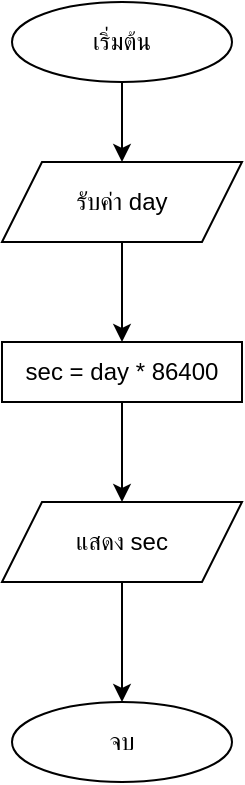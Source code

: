 <mxfile version="25.0.3">
  <diagram name="Page-1" id="ZFxcqJ3blyVu-i58ZjUI">
    <mxGraphModel dx="1050" dy="522" grid="1" gridSize="10" guides="1" tooltips="1" connect="1" arrows="1" fold="1" page="1" pageScale="1" pageWidth="827" pageHeight="1169" math="0" shadow="0">
      <root>
        <mxCell id="0" />
        <mxCell id="1" parent="0" />
        <mxCell id="-sknMunt8sRPr3Xp3tY4-3" value="" style="edgeStyle=orthogonalEdgeStyle;rounded=0;orthogonalLoop=1;jettySize=auto;html=1;" edge="1" parent="1" source="-sknMunt8sRPr3Xp3tY4-1" target="-sknMunt8sRPr3Xp3tY4-2">
          <mxGeometry relative="1" as="geometry" />
        </mxCell>
        <mxCell id="-sknMunt8sRPr3Xp3tY4-1" value="เริ่มต้น" style="ellipse;whiteSpace=wrap;html=1;" vertex="1" parent="1">
          <mxGeometry x="359" y="30" width="110" height="40" as="geometry" />
        </mxCell>
        <mxCell id="-sknMunt8sRPr3Xp3tY4-5" value="" style="edgeStyle=orthogonalEdgeStyle;rounded=0;orthogonalLoop=1;jettySize=auto;html=1;" edge="1" parent="1" source="-sknMunt8sRPr3Xp3tY4-2" target="-sknMunt8sRPr3Xp3tY4-4">
          <mxGeometry relative="1" as="geometry" />
        </mxCell>
        <mxCell id="-sknMunt8sRPr3Xp3tY4-2" value="รับค่า day" style="shape=parallelogram;perimeter=parallelogramPerimeter;whiteSpace=wrap;html=1;fixedSize=1;" vertex="1" parent="1">
          <mxGeometry x="354" y="110" width="120" height="40" as="geometry" />
        </mxCell>
        <mxCell id="-sknMunt8sRPr3Xp3tY4-8" value="" style="edgeStyle=orthogonalEdgeStyle;rounded=0;orthogonalLoop=1;jettySize=auto;html=1;" edge="1" parent="1" source="-sknMunt8sRPr3Xp3tY4-4" target="-sknMunt8sRPr3Xp3tY4-6">
          <mxGeometry relative="1" as="geometry" />
        </mxCell>
        <mxCell id="-sknMunt8sRPr3Xp3tY4-4" value="sec = day * 86400" style="rounded=0;whiteSpace=wrap;html=1;" vertex="1" parent="1">
          <mxGeometry x="354" y="200" width="120" height="30" as="geometry" />
        </mxCell>
        <mxCell id="-sknMunt8sRPr3Xp3tY4-9" value="" style="edgeStyle=orthogonalEdgeStyle;rounded=0;orthogonalLoop=1;jettySize=auto;html=1;" edge="1" parent="1" source="-sknMunt8sRPr3Xp3tY4-6" target="-sknMunt8sRPr3Xp3tY4-7">
          <mxGeometry relative="1" as="geometry" />
        </mxCell>
        <mxCell id="-sknMunt8sRPr3Xp3tY4-6" value="แสดง sec" style="shape=parallelogram;perimeter=parallelogramPerimeter;whiteSpace=wrap;html=1;fixedSize=1;" vertex="1" parent="1">
          <mxGeometry x="354" y="280" width="120" height="40" as="geometry" />
        </mxCell>
        <mxCell id="-sknMunt8sRPr3Xp3tY4-7" value="จบ" style="ellipse;whiteSpace=wrap;html=1;" vertex="1" parent="1">
          <mxGeometry x="359" y="380" width="110" height="40" as="geometry" />
        </mxCell>
      </root>
    </mxGraphModel>
  </diagram>
</mxfile>
